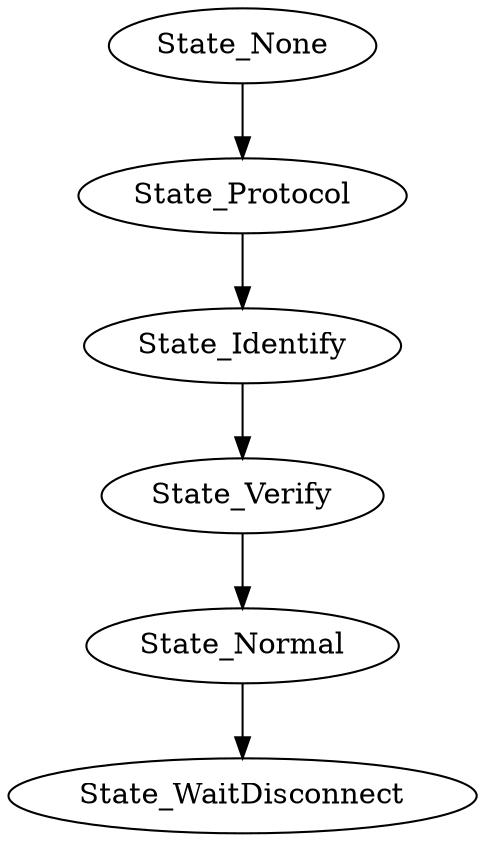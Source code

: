 /**
 * Overview of QuickDC's ADC Hub - state transitions.
 */
digraph G {
	"State_None" ->	"State_Protocol" -> "State_Identify" ->  "State_Verify" -> "State_Normal" -> "State_WaitDisconnect"
}

	